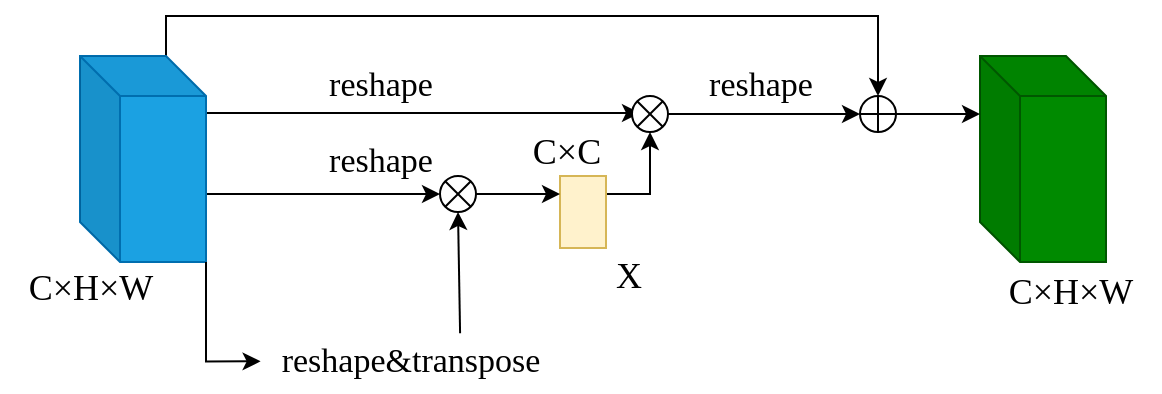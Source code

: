 <mxfile version="26.0.15">
  <diagram name="第 1 页" id="fMOL35PwU6l-wltFrk2g">
    <mxGraphModel dx="954" dy="652" grid="1" gridSize="10" guides="1" tooltips="1" connect="1" arrows="1" fold="1" page="1" pageScale="1" pageWidth="827" pageHeight="1169" math="0" shadow="0">
      <root>
        <mxCell id="0" />
        <mxCell id="1" parent="0" />
        <mxCell id="N0KACNX9AU4WdKLAjXez-14" style="edgeStyle=orthogonalEdgeStyle;rounded=0;orthogonalLoop=1;jettySize=auto;html=1;exitX=0;exitY=0;exitDx=63;exitDy=20;exitPerimeter=0;" edge="1" parent="1">
          <mxGeometry relative="1" as="geometry">
            <mxPoint x="400" y="268.5" as="targetPoint" />
            <mxPoint x="183" y="268.5" as="sourcePoint" />
          </mxGeometry>
        </mxCell>
        <mxCell id="N0KACNX9AU4WdKLAjXez-19" style="edgeStyle=orthogonalEdgeStyle;rounded=0;orthogonalLoop=1;jettySize=auto;html=1;exitX=0;exitY=0;exitDx=43;exitDy=0;exitPerimeter=0;entryX=0.5;entryY=0;entryDx=0;entryDy=0;" edge="1" parent="1" source="N0KACNX9AU4WdKLAjXez-1" target="N0KACNX9AU4WdKLAjXez-8">
          <mxGeometry relative="1" as="geometry" />
        </mxCell>
        <mxCell id="N0KACNX9AU4WdKLAjXez-20" style="edgeStyle=orthogonalEdgeStyle;rounded=0;orthogonalLoop=1;jettySize=auto;html=1;exitX=0;exitY=0;exitDx=63;exitDy=61.5;exitPerimeter=0;entryX=0;entryY=0.5;entryDx=0;entryDy=0;" edge="1" parent="1" source="N0KACNX9AU4WdKLAjXez-1" target="N0KACNX9AU4WdKLAjXez-7">
          <mxGeometry relative="1" as="geometry">
            <Array as="points">
              <mxPoint x="183" y="309" />
            </Array>
          </mxGeometry>
        </mxCell>
        <mxCell id="N0KACNX9AU4WdKLAjXez-1" value="" style="shape=cube;whiteSpace=wrap;html=1;boundedLbl=1;backgroundOutline=1;darkOpacity=0.05;darkOpacity2=0.1;fillColor=#1ba1e2;fontColor=#ffffff;strokeColor=#006EAF;" vertex="1" parent="1">
          <mxGeometry x="120" y="240" width="63" height="103" as="geometry" />
        </mxCell>
        <mxCell id="N0KACNX9AU4WdKLAjXez-24" style="edgeStyle=orthogonalEdgeStyle;rounded=0;orthogonalLoop=1;jettySize=auto;html=1;exitX=1;exitY=0.25;exitDx=0;exitDy=0;entryX=0.5;entryY=1;entryDx=0;entryDy=0;" edge="1" parent="1" source="N0KACNX9AU4WdKLAjXez-2" target="N0KACNX9AU4WdKLAjXez-4">
          <mxGeometry relative="1" as="geometry" />
        </mxCell>
        <mxCell id="N0KACNX9AU4WdKLAjXez-2" value="" style="rounded=0;whiteSpace=wrap;html=1;fillColor=#fff2cc;strokeColor=#d6b656;" vertex="1" parent="1">
          <mxGeometry x="360" y="300" width="23" height="36" as="geometry" />
        </mxCell>
        <mxCell id="N0KACNX9AU4WdKLAjXez-3" value="" style="shape=cube;whiteSpace=wrap;html=1;boundedLbl=1;backgroundOutline=1;darkOpacity=0.05;darkOpacity2=0.1;fillColor=#008a00;fontColor=#ffffff;strokeColor=#005700;" vertex="1" parent="1">
          <mxGeometry x="570" y="240" width="63" height="103" as="geometry" />
        </mxCell>
        <mxCell id="N0KACNX9AU4WdKLAjXez-17" style="edgeStyle=orthogonalEdgeStyle;rounded=0;orthogonalLoop=1;jettySize=auto;html=1;exitX=1;exitY=0.5;exitDx=0;exitDy=0;entryX=0;entryY=0.5;entryDx=0;entryDy=0;" edge="1" parent="1" source="N0KACNX9AU4WdKLAjXez-4" target="N0KACNX9AU4WdKLAjXez-8">
          <mxGeometry relative="1" as="geometry" />
        </mxCell>
        <mxCell id="N0KACNX9AU4WdKLAjXez-4" value="" style="shape=sumEllipse;perimeter=ellipsePerimeter;whiteSpace=wrap;html=1;backgroundOutline=1;" vertex="1" parent="1">
          <mxGeometry x="396" y="260" width="18" height="18" as="geometry" />
        </mxCell>
        <mxCell id="N0KACNX9AU4WdKLAjXez-23" style="edgeStyle=orthogonalEdgeStyle;rounded=0;orthogonalLoop=1;jettySize=auto;html=1;exitX=1;exitY=0.5;exitDx=0;exitDy=0;entryX=0;entryY=0.25;entryDx=0;entryDy=0;" edge="1" parent="1" source="N0KACNX9AU4WdKLAjXez-7" target="N0KACNX9AU4WdKLAjXez-2">
          <mxGeometry relative="1" as="geometry" />
        </mxCell>
        <mxCell id="N0KACNX9AU4WdKLAjXez-7" value="" style="shape=sumEllipse;perimeter=ellipsePerimeter;whiteSpace=wrap;html=1;backgroundOutline=1;" vertex="1" parent="1">
          <mxGeometry x="300" y="300" width="18" height="18" as="geometry" />
        </mxCell>
        <mxCell id="N0KACNX9AU4WdKLAjXez-8" value="" style="shape=orEllipse;perimeter=ellipsePerimeter;whiteSpace=wrap;html=1;backgroundOutline=1;" vertex="1" parent="1">
          <mxGeometry x="510" y="260" width="18" height="18" as="geometry" />
        </mxCell>
        <mxCell id="N0KACNX9AU4WdKLAjXez-25" style="edgeStyle=orthogonalEdgeStyle;rounded=0;orthogonalLoop=1;jettySize=auto;html=1;exitX=1;exitY=0.5;exitDx=0;exitDy=0;entryX=0;entryY=0.282;entryDx=0;entryDy=0;entryPerimeter=0;" edge="1" parent="1" source="N0KACNX9AU4WdKLAjXez-8" target="N0KACNX9AU4WdKLAjXez-3">
          <mxGeometry relative="1" as="geometry" />
        </mxCell>
        <mxCell id="N0KACNX9AU4WdKLAjXez-27" value="&lt;font style=&quot;font-size: 17px;&quot; face=&quot;Times New Roman&quot;&gt;reshape&lt;/font&gt;" style="text;html=1;align=center;verticalAlign=middle;resizable=0;points=[];autosize=1;strokeColor=none;fillColor=none;" vertex="1" parent="1">
          <mxGeometry x="230" y="240" width="80" height="30" as="geometry" />
        </mxCell>
        <mxCell id="N0KACNX9AU4WdKLAjXez-28" value="&lt;font style=&quot;font-size: 17px;&quot; face=&quot;Times New Roman&quot;&gt;reshape&lt;/font&gt;" style="text;html=1;align=center;verticalAlign=middle;resizable=0;points=[];autosize=1;strokeColor=none;fillColor=none;" vertex="1" parent="1">
          <mxGeometry x="230" y="278" width="80" height="30" as="geometry" />
        </mxCell>
        <mxCell id="N0KACNX9AU4WdKLAjXez-29" value="&lt;font style=&quot;font-size: 17px;&quot; face=&quot;Times New Roman&quot;&gt;reshape&amp;amp;transpose&lt;/font&gt;" style="text;html=1;align=center;verticalAlign=middle;resizable=0;points=[];autosize=1;strokeColor=none;fillColor=none;" vertex="1" parent="1">
          <mxGeometry x="210" y="378" width="150" height="30" as="geometry" />
        </mxCell>
        <mxCell id="N0KACNX9AU4WdKLAjXez-30" value="&lt;font style=&quot;font-size: 17px;&quot; face=&quot;Times New Roman&quot;&gt;reshape&lt;/font&gt;" style="text;html=1;align=center;verticalAlign=middle;resizable=0;points=[];autosize=1;strokeColor=none;fillColor=none;" vertex="1" parent="1">
          <mxGeometry x="420" y="240" width="80" height="30" as="geometry" />
        </mxCell>
        <mxCell id="N0KACNX9AU4WdKLAjXez-31" value="&lt;font style=&quot;font-size: 18px;&quot; face=&quot;Times New Roman&quot;&gt;C×H×W&lt;/font&gt;" style="text;html=1;align=center;verticalAlign=middle;resizable=0;points=[];autosize=1;strokeColor=none;fillColor=none;" vertex="1" parent="1">
          <mxGeometry x="80" y="336" width="90" height="40" as="geometry" />
        </mxCell>
        <mxCell id="N0KACNX9AU4WdKLAjXez-32" value="&lt;font style=&quot;font-size: 18px;&quot; face=&quot;Times New Roman&quot;&gt;C×H×W&lt;/font&gt;" style="text;html=1;align=center;verticalAlign=middle;resizable=0;points=[];autosize=1;strokeColor=none;fillColor=none;" vertex="1" parent="1">
          <mxGeometry x="570" y="338" width="90" height="40" as="geometry" />
        </mxCell>
        <mxCell id="N0KACNX9AU4WdKLAjXez-33" style="edgeStyle=orthogonalEdgeStyle;rounded=0;orthogonalLoop=1;jettySize=auto;html=1;exitX=1;exitY=1;exitDx=0;exitDy=0;exitPerimeter=0;entryX=0.002;entryY=0.489;entryDx=0;entryDy=0;entryPerimeter=0;" edge="1" parent="1" source="N0KACNX9AU4WdKLAjXez-1" target="N0KACNX9AU4WdKLAjXez-29">
          <mxGeometry relative="1" as="geometry" />
        </mxCell>
        <mxCell id="N0KACNX9AU4WdKLAjXez-34" value="" style="endArrow=classic;html=1;rounded=0;entryX=0.5;entryY=1;entryDx=0;entryDy=0;exitX=0.667;exitY=0.022;exitDx=0;exitDy=0;exitPerimeter=0;" edge="1" parent="1" source="N0KACNX9AU4WdKLAjXez-29" target="N0KACNX9AU4WdKLAjXez-7">
          <mxGeometry width="50" height="50" relative="1" as="geometry">
            <mxPoint x="268" y="386" as="sourcePoint" />
            <mxPoint x="318" y="336" as="targetPoint" />
          </mxGeometry>
        </mxCell>
        <mxCell id="N0KACNX9AU4WdKLAjXez-35" value="&lt;font style=&quot;font-size: 18px;&quot; face=&quot;Times New Roman&quot;&gt;X&lt;/font&gt;" style="text;html=1;align=center;verticalAlign=middle;resizable=0;points=[];autosize=1;strokeColor=none;fillColor=none;" vertex="1" parent="1">
          <mxGeometry x="374" y="330" width="40" height="40" as="geometry" />
        </mxCell>
        <mxCell id="N0KACNX9AU4WdKLAjXez-36" value="&lt;font style=&quot;font-size: 18px;&quot; face=&quot;Times New Roman&quot;&gt;C×C&lt;/font&gt;" style="text;html=1;align=center;verticalAlign=middle;resizable=0;points=[];autosize=1;strokeColor=none;fillColor=none;" vertex="1" parent="1">
          <mxGeometry x="333" y="268" width="60" height="40" as="geometry" />
        </mxCell>
      </root>
    </mxGraphModel>
  </diagram>
</mxfile>
